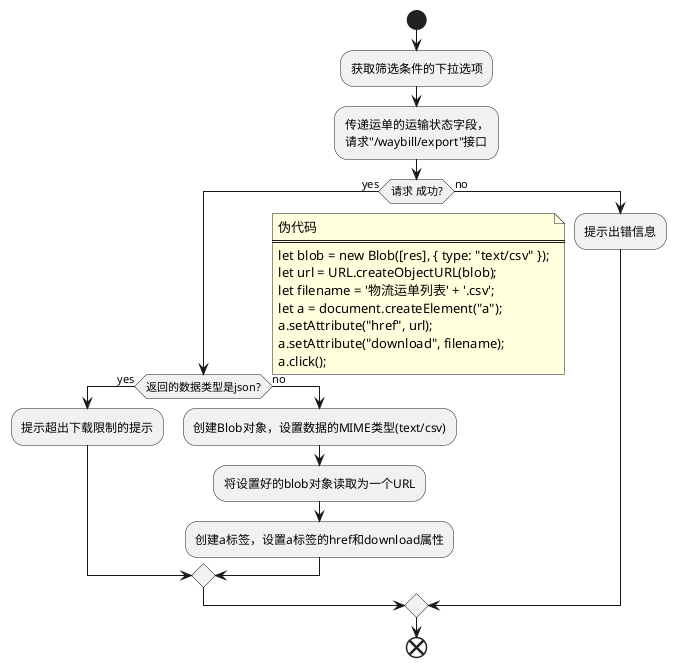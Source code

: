 @startuml

start
:获取筛选条件的下拉选项;
:传递运单的运输状态字段，
请求"/waybill/export"接口;
if(请求 成功?) then (yes)
  if(返回的数据类型是json?) then (yes)
    :提示超出下载限制的提示;
  else (no)
    :创建Blob对象，设置数据的MIME类型(text/csv);
    :将设置好的blob对象读取为一个URL;
    :创建a标签，设置a标签的href和download属性;
  endif
  note right
      伪代码
      ====
      let blob = new Blob([res], { type: "text/csv" });
      let url = URL.createObjectURL(blob);
      let filename = '物流运单列表' + '.csv';
      let a = document.createElement("a");
      a.setAttribute("href", url);
      a.setAttribute("download", filename);
      a.click();
    end note
else (no)
  :提示出错信息;
endif
end
@enduml